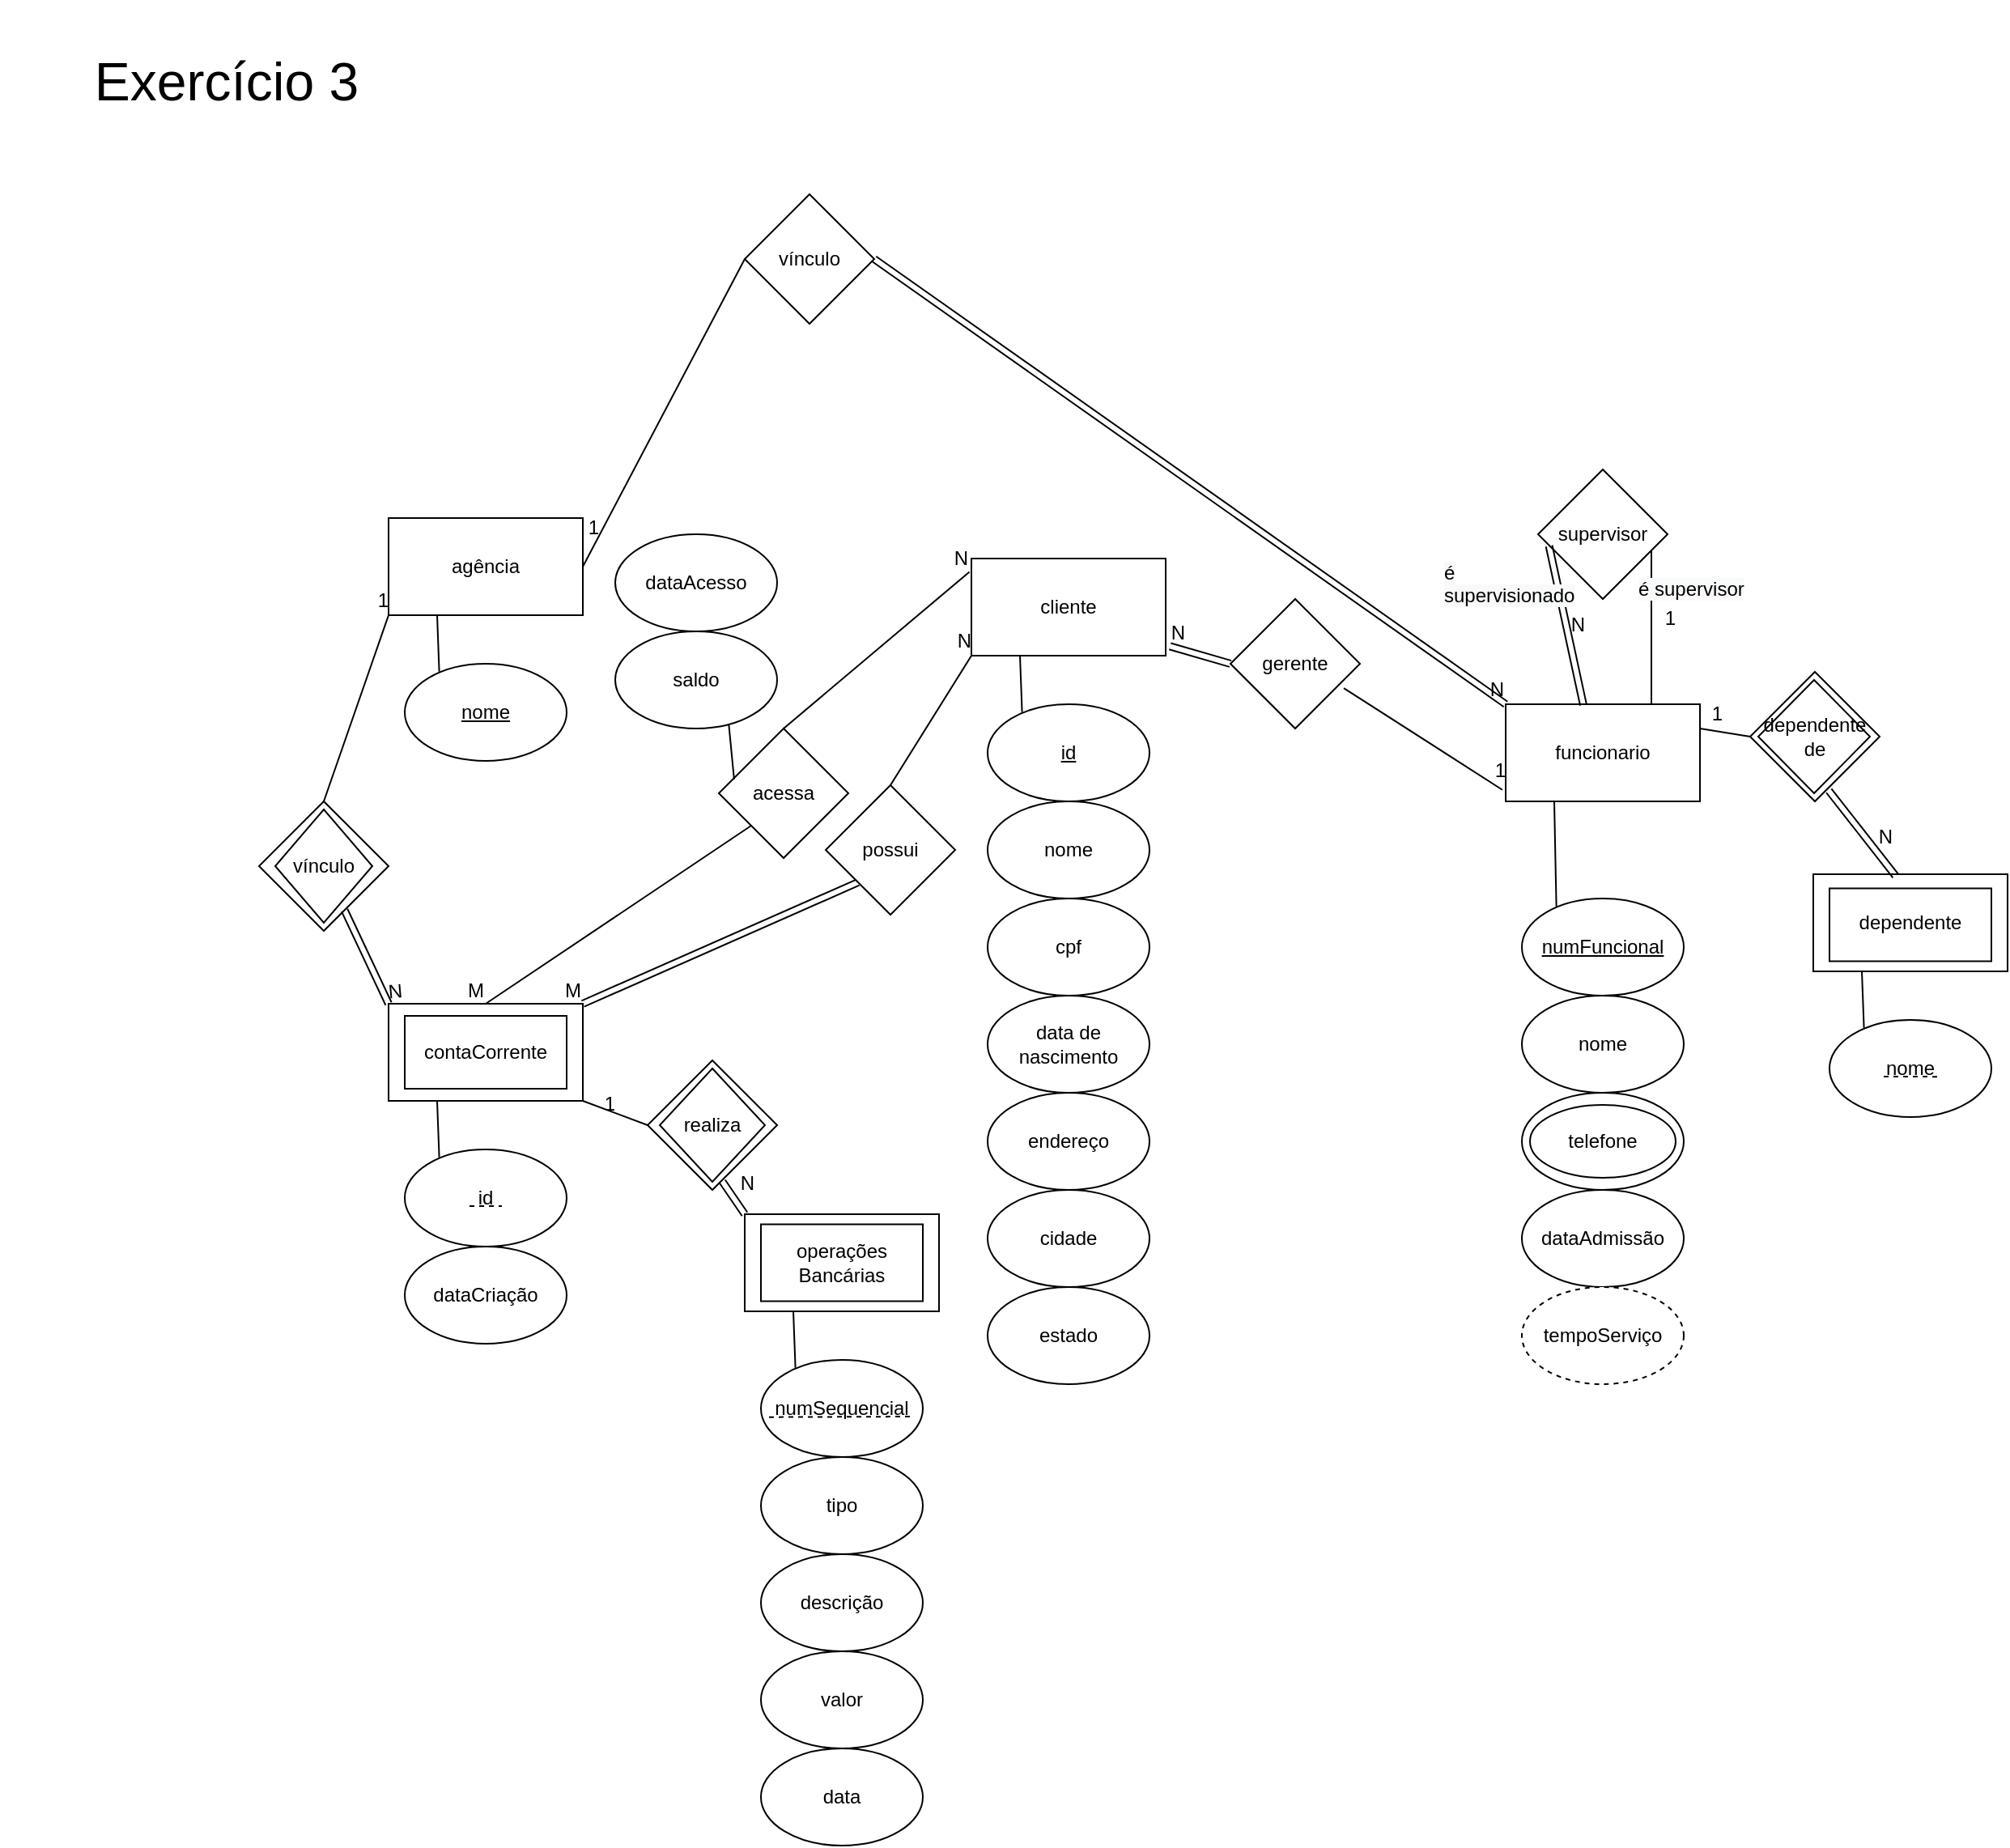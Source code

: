 <mxfile version="20.3.0" type="device"><diagram id="atXdD8xzizW5C4YoW50r" name="Página-1"><mxGraphModel dx="2076" dy="1282" grid="1" gridSize="10" guides="1" tooltips="1" connect="1" arrows="1" fold="1" page="1" pageScale="1" pageWidth="1400" pageHeight="1281" math="0" shadow="0"><root><mxCell id="0"/><mxCell id="1" parent="0"/><mxCell id="JcP1aYucruWxPnqiZmab-1" value="Exercício 3" style="text;html=1;strokeColor=none;fillColor=none;align=center;verticalAlign=middle;whiteSpace=wrap;rounded=0;fontSize=33;" vertex="1" parent="1"><mxGeometry x="30" y="30" width="280" height="100" as="geometry"/></mxCell><mxCell id="JcP1aYucruWxPnqiZmab-2" value="agência" style="rounded=0;whiteSpace=wrap;html=1;" vertex="1" parent="1"><mxGeometry x="270" y="350" width="120" height="60" as="geometry"/></mxCell><mxCell id="JcP1aYucruWxPnqiZmab-4" value="&lt;u&gt;nome&lt;/u&gt;" style="ellipse;whiteSpace=wrap;html=1;" vertex="1" parent="1"><mxGeometry x="280" y="440" width="100" height="60" as="geometry"/></mxCell><mxCell id="JcP1aYucruWxPnqiZmab-5" value="" style="endArrow=none;html=1;rounded=0;entryX=0.25;entryY=1;entryDx=0;entryDy=0;exitX=0.213;exitY=0.081;exitDx=0;exitDy=0;exitPerimeter=0;" edge="1" parent="1" source="JcP1aYucruWxPnqiZmab-4" target="JcP1aYucruWxPnqiZmab-2"><mxGeometry width="50" height="50" relative="1" as="geometry"><mxPoint x="280" y="600" as="sourcePoint"/><mxPoint x="330" y="550" as="targetPoint"/></mxGeometry></mxCell><mxCell id="JcP1aYucruWxPnqiZmab-6" value="cliente" style="rounded=0;whiteSpace=wrap;html=1;" vertex="1" parent="1"><mxGeometry x="630" y="375" width="120" height="60" as="geometry"/></mxCell><mxCell id="JcP1aYucruWxPnqiZmab-7" value="&lt;u&gt;id&lt;/u&gt;" style="ellipse;whiteSpace=wrap;html=1;" vertex="1" parent="1"><mxGeometry x="640" y="465" width="100" height="60" as="geometry"/></mxCell><mxCell id="JcP1aYucruWxPnqiZmab-8" value="" style="endArrow=none;html=1;rounded=0;entryX=0.25;entryY=1;entryDx=0;entryDy=0;exitX=0.213;exitY=0.081;exitDx=0;exitDy=0;exitPerimeter=0;" edge="1" parent="1" source="JcP1aYucruWxPnqiZmab-7" target="JcP1aYucruWxPnqiZmab-6"><mxGeometry width="50" height="50" relative="1" as="geometry"><mxPoint x="640" y="625" as="sourcePoint"/><mxPoint x="690" y="575" as="targetPoint"/></mxGeometry></mxCell><mxCell id="JcP1aYucruWxPnqiZmab-9" value="nome" style="ellipse;whiteSpace=wrap;html=1;" vertex="1" parent="1"><mxGeometry x="640" y="525" width="100" height="60" as="geometry"/></mxCell><mxCell id="JcP1aYucruWxPnqiZmab-10" value="cpf" style="ellipse;whiteSpace=wrap;html=1;" vertex="1" parent="1"><mxGeometry x="640" y="585" width="100" height="60" as="geometry"/></mxCell><mxCell id="JcP1aYucruWxPnqiZmab-11" value="data de nascimento" style="ellipse;whiteSpace=wrap;html=1;" vertex="1" parent="1"><mxGeometry x="640" y="645" width="100" height="60" as="geometry"/></mxCell><mxCell id="JcP1aYucruWxPnqiZmab-12" value="endereço" style="ellipse;whiteSpace=wrap;html=1;" vertex="1" parent="1"><mxGeometry x="640" y="705" width="100" height="60" as="geometry"/></mxCell><mxCell id="JcP1aYucruWxPnqiZmab-13" value="cidade" style="ellipse;whiteSpace=wrap;html=1;" vertex="1" parent="1"><mxGeometry x="640" y="765" width="100" height="60" as="geometry"/></mxCell><mxCell id="JcP1aYucruWxPnqiZmab-14" value="estado" style="ellipse;whiteSpace=wrap;html=1;" vertex="1" parent="1"><mxGeometry x="640" y="825" width="100" height="60" as="geometry"/></mxCell><mxCell id="JcP1aYucruWxPnqiZmab-15" value="funcionario" style="rounded=0;whiteSpace=wrap;html=1;" vertex="1" parent="1"><mxGeometry x="960" y="465" width="120" height="60" as="geometry"/></mxCell><mxCell id="JcP1aYucruWxPnqiZmab-16" value="&lt;u&gt;numFuncional&lt;/u&gt;" style="ellipse;whiteSpace=wrap;html=1;" vertex="1" parent="1"><mxGeometry x="970" y="585" width="100" height="60" as="geometry"/></mxCell><mxCell id="JcP1aYucruWxPnqiZmab-17" value="" style="endArrow=none;html=1;rounded=0;entryX=0.25;entryY=1;entryDx=0;entryDy=0;exitX=0.213;exitY=0.081;exitDx=0;exitDy=0;exitPerimeter=0;" edge="1" parent="1" source="JcP1aYucruWxPnqiZmab-16" target="JcP1aYucruWxPnqiZmab-15"><mxGeometry width="50" height="50" relative="1" as="geometry"><mxPoint x="900" y="730" as="sourcePoint"/><mxPoint x="950" y="680" as="targetPoint"/></mxGeometry></mxCell><mxCell id="JcP1aYucruWxPnqiZmab-19" value="nome" style="ellipse;whiteSpace=wrap;html=1;" vertex="1" parent="1"><mxGeometry x="970" y="645" width="100" height="60" as="geometry"/></mxCell><mxCell id="JcP1aYucruWxPnqiZmab-20" value="telefone" style="ellipse;whiteSpace=wrap;html=1;shadow=0;" vertex="1" parent="1"><mxGeometry x="970" y="705" width="100" height="60" as="geometry"/></mxCell><mxCell id="JcP1aYucruWxPnqiZmab-21" value="dependente" style="rounded=0;whiteSpace=wrap;html=1;" vertex="1" parent="1"><mxGeometry x="1150" y="570" width="120" height="60" as="geometry"/></mxCell><mxCell id="JcP1aYucruWxPnqiZmab-22" value="&lt;span&gt;nome&lt;/span&gt;" style="ellipse;whiteSpace=wrap;html=1;fontStyle=0" vertex="1" parent="1"><mxGeometry x="1160" y="660" width="100" height="60" as="geometry"/></mxCell><mxCell id="JcP1aYucruWxPnqiZmab-23" value="" style="endArrow=none;html=1;rounded=0;entryX=0.25;entryY=1;entryDx=0;entryDy=0;exitX=0.213;exitY=0.081;exitDx=0;exitDy=0;exitPerimeter=0;" edge="1" parent="1" source="JcP1aYucruWxPnqiZmab-22" target="JcP1aYucruWxPnqiZmab-21"><mxGeometry width="50" height="50" relative="1" as="geometry"><mxPoint x="1160" y="820" as="sourcePoint"/><mxPoint x="1210" y="770" as="targetPoint"/></mxGeometry></mxCell><mxCell id="JcP1aYucruWxPnqiZmab-25" value="" style="endArrow=none;dashed=1;html=1;rounded=0;" edge="1" parent="1"><mxGeometry width="50" height="50" relative="1" as="geometry"><mxPoint x="1193.5" y="695" as="sourcePoint"/><mxPoint x="1226.5" y="695.07" as="targetPoint"/></mxGeometry></mxCell><mxCell id="JcP1aYucruWxPnqiZmab-26" value="dataAdmissão" style="ellipse;whiteSpace=wrap;html=1;" vertex="1" parent="1"><mxGeometry x="970" y="765" width="100" height="60" as="geometry"/></mxCell><mxCell id="JcP1aYucruWxPnqiZmab-27" value="tempoServiço" style="ellipse;whiteSpace=wrap;html=1;dashed=1;" vertex="1" parent="1"><mxGeometry x="970" y="825" width="100" height="60" as="geometry"/></mxCell><mxCell id="JcP1aYucruWxPnqiZmab-28" value="contaCorrente" style="rounded=0;whiteSpace=wrap;html=1;" vertex="1" parent="1"><mxGeometry x="270" y="650" width="120" height="60" as="geometry"/></mxCell><mxCell id="JcP1aYucruWxPnqiZmab-29" value="&lt;span&gt;id&lt;/span&gt;" style="ellipse;whiteSpace=wrap;html=1;fontStyle=0" vertex="1" parent="1"><mxGeometry x="280" y="740" width="100" height="60" as="geometry"/></mxCell><mxCell id="JcP1aYucruWxPnqiZmab-30" value="" style="endArrow=none;html=1;rounded=0;entryX=0.25;entryY=1;entryDx=0;entryDy=0;exitX=0.213;exitY=0.081;exitDx=0;exitDy=0;exitPerimeter=0;" edge="1" parent="1" source="JcP1aYucruWxPnqiZmab-29" target="JcP1aYucruWxPnqiZmab-28"><mxGeometry width="50" height="50" relative="1" as="geometry"><mxPoint x="280" y="900" as="sourcePoint"/><mxPoint x="330" y="850" as="targetPoint"/></mxGeometry></mxCell><mxCell id="JcP1aYucruWxPnqiZmab-31" value="" style="endArrow=none;dashed=1;html=1;rounded=0;" edge="1" parent="1"><mxGeometry width="50" height="50" relative="1" as="geometry"><mxPoint x="320" y="775" as="sourcePoint"/><mxPoint x="340" y="775" as="targetPoint"/></mxGeometry></mxCell><mxCell id="JcP1aYucruWxPnqiZmab-32" value="&lt;span&gt;dataCriação&lt;/span&gt;" style="ellipse;whiteSpace=wrap;html=1;fontStyle=0" vertex="1" parent="1"><mxGeometry x="280" y="800" width="100" height="60" as="geometry"/></mxCell><mxCell id="JcP1aYucruWxPnqiZmab-44" value="" style="rounded=0;whiteSpace=wrap;html=1;fillColor=none;" vertex="1" parent="1"><mxGeometry x="1160" y="578.75" width="100" height="45" as="geometry"/></mxCell><mxCell id="JcP1aYucruWxPnqiZmab-45" value="" style="rounded=0;whiteSpace=wrap;html=1;fillColor=none;" vertex="1" parent="1"><mxGeometry x="280" y="657.5" width="100" height="45" as="geometry"/></mxCell><mxCell id="JcP1aYucruWxPnqiZmab-46" value="" style="endArrow=none;html=1;rounded=0;entryX=1;entryY=0;entryDx=0;entryDy=0;exitX=0;exitY=1;exitDx=0;exitDy=0;shape=link;" edge="1" parent="1" source="JcP1aYucruWxPnqiZmab-49" target="JcP1aYucruWxPnqiZmab-28"><mxGeometry relative="1" as="geometry"><mxPoint x="430" y="560" as="sourcePoint"/><mxPoint x="400" y="640" as="targetPoint"/><Array as="points"/></mxGeometry></mxCell><mxCell id="JcP1aYucruWxPnqiZmab-47" value="M" style="resizable=0;html=1;align=right;verticalAlign=bottom;" connectable="0" vertex="1" parent="JcP1aYucruWxPnqiZmab-46"><mxGeometry x="1" relative="1" as="geometry"/></mxCell><mxCell id="JcP1aYucruWxPnqiZmab-49" value="possui" style="rhombus;whiteSpace=wrap;html=1;" vertex="1" parent="1"><mxGeometry x="540" y="515" width="80" height="80" as="geometry"/></mxCell><mxCell id="JcP1aYucruWxPnqiZmab-50" value="" style="endArrow=none;html=1;rounded=0;entryX=0;entryY=1;entryDx=0;entryDy=0;exitX=0.5;exitY=0;exitDx=0;exitDy=0;" edge="1" parent="1" source="JcP1aYucruWxPnqiZmab-49" target="JcP1aYucruWxPnqiZmab-6"><mxGeometry relative="1" as="geometry"><mxPoint x="440" y="570" as="sourcePoint"/><mxPoint x="400" y="660" as="targetPoint"/><Array as="points"/></mxGeometry></mxCell><mxCell id="JcP1aYucruWxPnqiZmab-51" value="N" style="resizable=0;html=1;align=right;verticalAlign=bottom;" connectable="0" vertex="1" parent="JcP1aYucruWxPnqiZmab-50"><mxGeometry x="1" relative="1" as="geometry"/></mxCell><mxCell id="JcP1aYucruWxPnqiZmab-52" value="gerente" style="rhombus;whiteSpace=wrap;html=1;" vertex="1" parent="1"><mxGeometry x="790" y="400" width="80" height="80" as="geometry"/></mxCell><mxCell id="JcP1aYucruWxPnqiZmab-53" value="" style="endArrow=none;html=1;rounded=0;entryX=-0.017;entryY=0.881;entryDx=0;entryDy=0;exitX=0.875;exitY=0.688;exitDx=0;exitDy=0;exitPerimeter=0;entryPerimeter=0;" edge="1" parent="1" source="JcP1aYucruWxPnqiZmab-52" target="JcP1aYucruWxPnqiZmab-15"><mxGeometry relative="1" as="geometry"><mxPoint x="940" y="425" as="sourcePoint"/><mxPoint x="710" y="430" as="targetPoint"/><Array as="points"/></mxGeometry></mxCell><mxCell id="JcP1aYucruWxPnqiZmab-54" value="1" style="resizable=0;html=1;align=right;verticalAlign=bottom;" connectable="0" vertex="1" parent="JcP1aYucruWxPnqiZmab-53"><mxGeometry x="1" relative="1" as="geometry"><mxPoint x="2" y="-3" as="offset"/></mxGeometry></mxCell><mxCell id="JcP1aYucruWxPnqiZmab-55" value="" style="endArrow=none;html=1;rounded=0;entryX=1.022;entryY=0.903;entryDx=0;entryDy=0;exitX=0;exitY=0.5;exitDx=0;exitDy=0;entryPerimeter=0;shape=link;" edge="1" parent="1" source="JcP1aYucruWxPnqiZmab-52" target="JcP1aYucruWxPnqiZmab-6"><mxGeometry relative="1" as="geometry"><mxPoint x="880.0" y="450" as="sourcePoint"/><mxPoint x="900.0" y="490" as="targetPoint"/><Array as="points"/></mxGeometry></mxCell><mxCell id="JcP1aYucruWxPnqiZmab-56" value="N" style="resizable=0;html=1;align=right;verticalAlign=bottom;" connectable="0" vertex="1" parent="JcP1aYucruWxPnqiZmab-55"><mxGeometry x="1" relative="1" as="geometry"><mxPoint x="10" as="offset"/></mxGeometry></mxCell><mxCell id="JcP1aYucruWxPnqiZmab-57" value="supervisor" style="rhombus;whiteSpace=wrap;html=1;" vertex="1" parent="1"><mxGeometry x="980" y="320" width="80" height="80" as="geometry"/></mxCell><mxCell id="JcP1aYucruWxPnqiZmab-58" value="" style="endArrow=none;html=1;rounded=0;entryX=0.4;entryY=0.008;entryDx=0;entryDy=0;entryPerimeter=0;shape=link;exitX=0.085;exitY=0.59;exitDx=0;exitDy=0;exitPerimeter=0;" edge="1" parent="1" source="JcP1aYucruWxPnqiZmab-57" target="JcP1aYucruWxPnqiZmab-15"><mxGeometry relative="1" as="geometry"><mxPoint x="980" y="360" as="sourcePoint"/><mxPoint x="970" y="475" as="targetPoint"/><Array as="points"/></mxGeometry></mxCell><mxCell id="JcP1aYucruWxPnqiZmab-59" value="N" style="resizable=0;html=1;align=right;verticalAlign=bottom;" connectable="0" vertex="1" parent="JcP1aYucruWxPnqiZmab-58"><mxGeometry x="1" relative="1" as="geometry"><mxPoint x="2" y="-41" as="offset"/></mxGeometry></mxCell><mxCell id="JcP1aYucruWxPnqiZmab-60" value="" style="endArrow=none;html=1;rounded=0;entryX=0.75;entryY=0;entryDx=0;entryDy=0;exitX=0.875;exitY=0.625;exitDx=0;exitDy=0;exitPerimeter=0;" edge="1" parent="1" source="JcP1aYucruWxPnqiZmab-57" target="JcP1aYucruWxPnqiZmab-15"><mxGeometry relative="1" as="geometry"><mxPoint x="1060" y="360" as="sourcePoint"/><mxPoint x="1018.0" y="475.48" as="targetPoint"/><Array as="points"/></mxGeometry></mxCell><mxCell id="JcP1aYucruWxPnqiZmab-61" value="1" style="resizable=0;html=1;align=right;verticalAlign=bottom;" connectable="0" vertex="1" parent="JcP1aYucruWxPnqiZmab-60"><mxGeometry x="1" relative="1" as="geometry"><mxPoint x="15" y="-45" as="offset"/></mxGeometry></mxCell><mxCell id="JcP1aYucruWxPnqiZmab-63" value="&lt;span style=&quot;color: rgb(0, 0, 0); font-family: Helvetica; font-size: 12px; font-style: normal; font-variant-ligatures: normal; font-variant-caps: normal; font-weight: 400; letter-spacing: normal; orphans: 2; text-align: center; text-indent: 0px; text-transform: none; widows: 2; word-spacing: 0px; -webkit-text-stroke-width: 0px; background-color: rgb(248, 249, 250); text-decoration-thickness: initial; text-decoration-style: initial; text-decoration-color: initial; float: none; display: inline !important;&quot;&gt;é supervisor&lt;/span&gt;" style="text;whiteSpace=wrap;html=1;" vertex="1" parent="1"><mxGeometry x="1040" y="380" width="90" height="20" as="geometry"/></mxCell><mxCell id="JcP1aYucruWxPnqiZmab-64" value="&lt;span style=&quot;color: rgb(0, 0, 0); font-family: Helvetica; font-size: 12px; font-style: normal; font-variant-ligatures: normal; font-variant-caps: normal; font-weight: 400; letter-spacing: normal; orphans: 2; text-align: center; text-indent: 0px; text-transform: none; widows: 2; word-spacing: 0px; -webkit-text-stroke-width: 0px; background-color: rgb(248, 249, 250); text-decoration-thickness: initial; text-decoration-style: initial; text-decoration-color: initial; float: none; display: inline !important;&quot;&gt;é supervisionado&lt;/span&gt;" style="text;whiteSpace=wrap;html=1;" vertex="1" parent="1"><mxGeometry x="920" y="370" width="90" height="40" as="geometry"/></mxCell><mxCell id="JcP1aYucruWxPnqiZmab-65" value="vínculo" style="rhombus;whiteSpace=wrap;html=1;" vertex="1" parent="1"><mxGeometry x="490" y="150" width="80" height="80" as="geometry"/></mxCell><mxCell id="JcP1aYucruWxPnqiZmab-66" value="" style="endArrow=none;html=1;rounded=0;entryX=1;entryY=0.5;entryDx=0;entryDy=0;exitX=0;exitY=0.5;exitDx=0;exitDy=0;" edge="1" parent="1" source="JcP1aYucruWxPnqiZmab-65" target="JcP1aYucruWxPnqiZmab-2"><mxGeometry relative="1" as="geometry"><mxPoint x="440.0" y="490" as="sourcePoint"/><mxPoint x="490.0" y="420" as="targetPoint"/><Array as="points"/></mxGeometry></mxCell><mxCell id="JcP1aYucruWxPnqiZmab-67" value="1" style="resizable=0;html=1;align=right;verticalAlign=bottom;" connectable="0" vertex="1" parent="JcP1aYucruWxPnqiZmab-66"><mxGeometry x="1" relative="1" as="geometry"><mxPoint x="10" y="-15" as="offset"/></mxGeometry></mxCell><mxCell id="JcP1aYucruWxPnqiZmab-68" value="" style="endArrow=none;html=1;rounded=0;exitX=1;exitY=0.5;exitDx=0;exitDy=0;entryX=0;entryY=0;entryDx=0;entryDy=0;shape=link;" edge="1" parent="1" source="JcP1aYucruWxPnqiZmab-65" target="JcP1aYucruWxPnqiZmab-15"><mxGeometry relative="1" as="geometry"><mxPoint x="500.0" y="200" as="sourcePoint"/><mxPoint x="720" y="280" as="targetPoint"/><Array as="points"/></mxGeometry></mxCell><mxCell id="JcP1aYucruWxPnqiZmab-69" value="N" style="resizable=0;html=1;align=right;verticalAlign=bottom;" connectable="0" vertex="1" parent="JcP1aYucruWxPnqiZmab-68"><mxGeometry x="1" relative="1" as="geometry"/></mxCell><mxCell id="JcP1aYucruWxPnqiZmab-70" value="vínculo" style="rhombus;whiteSpace=wrap;html=1;" vertex="1" parent="1"><mxGeometry x="190" y="525" width="80" height="80" as="geometry"/></mxCell><mxCell id="JcP1aYucruWxPnqiZmab-71" value="" style="shape=link;html=1;rounded=0;entryX=0;entryY=0;entryDx=0;entryDy=0;" edge="1" parent="1" source="JcP1aYucruWxPnqiZmab-70" target="JcP1aYucruWxPnqiZmab-28"><mxGeometry relative="1" as="geometry"><mxPoint x="240" y="460" as="sourcePoint"/><mxPoint x="180" y="490" as="targetPoint"/></mxGeometry></mxCell><mxCell id="JcP1aYucruWxPnqiZmab-72" value="N" style="resizable=0;html=1;align=right;verticalAlign=bottom;rotation=-5;" connectable="0" vertex="1" parent="JcP1aYucruWxPnqiZmab-71"><mxGeometry x="1" relative="1" as="geometry"><mxPoint x="10" as="offset"/></mxGeometry></mxCell><mxCell id="JcP1aYucruWxPnqiZmab-73" value="" style="endArrow=none;html=1;rounded=0;entryX=0;entryY=1;entryDx=0;entryDy=0;exitX=0.5;exitY=0;exitDx=0;exitDy=0;" edge="1" parent="1" source="JcP1aYucruWxPnqiZmab-70" target="JcP1aYucruWxPnqiZmab-2"><mxGeometry relative="1" as="geometry"><mxPoint x="440.0" y="490" as="sourcePoint"/><mxPoint x="490.0" y="420" as="targetPoint"/><Array as="points"/></mxGeometry></mxCell><mxCell id="JcP1aYucruWxPnqiZmab-74" value="1" style="resizable=0;html=1;align=right;verticalAlign=bottom;" connectable="0" vertex="1" parent="JcP1aYucruWxPnqiZmab-73"><mxGeometry x="1" relative="1" as="geometry"/></mxCell><mxCell id="JcP1aYucruWxPnqiZmab-75" value="" style="endArrow=none;html=1;rounded=0;entryX=0.5;entryY=0;entryDx=0;entryDy=0;exitX=0;exitY=1;exitDx=0;exitDy=0;" edge="1" parent="1" source="JcP1aYucruWxPnqiZmab-77" target="JcP1aYucruWxPnqiZmab-28"><mxGeometry relative="1" as="geometry"><mxPoint x="364" y="525" as="sourcePoint"/><mxPoint x="324" y="615" as="targetPoint"/><Array as="points"/></mxGeometry></mxCell><mxCell id="JcP1aYucruWxPnqiZmab-76" value="M" style="resizable=0;html=1;align=right;verticalAlign=bottom;" connectable="0" vertex="1" parent="JcP1aYucruWxPnqiZmab-75"><mxGeometry x="1" relative="1" as="geometry"/></mxCell><mxCell id="JcP1aYucruWxPnqiZmab-77" value="acessa" style="rhombus;whiteSpace=wrap;html=1;" vertex="1" parent="1"><mxGeometry x="474" y="480" width="80" height="80" as="geometry"/></mxCell><mxCell id="JcP1aYucruWxPnqiZmab-78" value="" style="endArrow=none;html=1;rounded=0;entryX=-0.01;entryY=0.137;entryDx=0;entryDy=0;exitX=0.5;exitY=0;exitDx=0;exitDy=0;entryPerimeter=0;" edge="1" parent="1" source="JcP1aYucruWxPnqiZmab-77" target="JcP1aYucruWxPnqiZmab-6"><mxGeometry relative="1" as="geometry"><mxPoint x="374" y="535" as="sourcePoint"/><mxPoint x="564" y="400" as="targetPoint"/><Array as="points"/></mxGeometry></mxCell><mxCell id="JcP1aYucruWxPnqiZmab-79" value="N" style="resizable=0;html=1;align=right;verticalAlign=bottom;" connectable="0" vertex="1" parent="JcP1aYucruWxPnqiZmab-78"><mxGeometry x="1" relative="1" as="geometry"/></mxCell><mxCell id="JcP1aYucruWxPnqiZmab-81" value="saldo" style="ellipse;whiteSpace=wrap;html=1;" vertex="1" parent="1"><mxGeometry x="410" y="420" width="100" height="60" as="geometry"/></mxCell><mxCell id="JcP1aYucruWxPnqiZmab-82" value="dataAcesso" style="ellipse;whiteSpace=wrap;html=1;" vertex="1" parent="1"><mxGeometry x="410" y="360" width="100" height="60" as="geometry"/></mxCell><mxCell id="JcP1aYucruWxPnqiZmab-83" value="" style="endArrow=none;html=1;rounded=0;entryX=0.702;entryY=0.966;entryDx=0;entryDy=0;exitX=0.118;exitY=0.391;exitDx=0;exitDy=0;exitPerimeter=0;entryPerimeter=0;" edge="1" parent="1" source="JcP1aYucruWxPnqiZmab-77" target="JcP1aYucruWxPnqiZmab-81"><mxGeometry width="50" height="50" relative="1" as="geometry"><mxPoint x="481.3" y="512.43" as="sourcePoint"/><mxPoint x="480" y="477.57" as="targetPoint"/></mxGeometry></mxCell><mxCell id="JcP1aYucruWxPnqiZmab-84" value="operações&lt;br&gt;Bancárias" style="rounded=0;whiteSpace=wrap;html=1;" vertex="1" parent="1"><mxGeometry x="490" y="780" width="120" height="60" as="geometry"/></mxCell><mxCell id="JcP1aYucruWxPnqiZmab-85" value="" style="endArrow=none;html=1;rounded=0;entryX=0.25;entryY=1;entryDx=0;entryDy=0;exitX=0.213;exitY=0.081;exitDx=0;exitDy=0;exitPerimeter=0;" edge="1" parent="1" target="JcP1aYucruWxPnqiZmab-84"><mxGeometry width="50" height="50" relative="1" as="geometry"><mxPoint x="521.3" y="874.86" as="sourcePoint"/><mxPoint x="550" y="980" as="targetPoint"/></mxGeometry></mxCell><mxCell id="JcP1aYucruWxPnqiZmab-86" value="tipo" style="ellipse;whiteSpace=wrap;html=1;" vertex="1" parent="1"><mxGeometry x="500" y="930" width="100" height="60" as="geometry"/></mxCell><mxCell id="JcP1aYucruWxPnqiZmab-87" value="descrição" style="ellipse;whiteSpace=wrap;html=1;" vertex="1" parent="1"><mxGeometry x="500" y="990" width="100" height="60" as="geometry"/></mxCell><mxCell id="JcP1aYucruWxPnqiZmab-88" value="valor" style="ellipse;whiteSpace=wrap;html=1;" vertex="1" parent="1"><mxGeometry x="500" y="1050" width="100" height="60" as="geometry"/></mxCell><mxCell id="JcP1aYucruWxPnqiZmab-89" value="data" style="ellipse;whiteSpace=wrap;html=1;" vertex="1" parent="1"><mxGeometry x="500" y="1110" width="100" height="60" as="geometry"/></mxCell><mxCell id="JcP1aYucruWxPnqiZmab-90" value="numSequencial" style="ellipse;whiteSpace=wrap;html=1;" vertex="1" parent="1"><mxGeometry x="500" y="870" width="100" height="60" as="geometry"/></mxCell><mxCell id="JcP1aYucruWxPnqiZmab-91" value="" style="endArrow=none;dashed=1;html=1;rounded=0;" edge="1" parent="1"><mxGeometry width="50" height="50" relative="1" as="geometry"><mxPoint x="505" y="905.34" as="sourcePoint"/><mxPoint x="595" y="905" as="targetPoint"/></mxGeometry></mxCell><mxCell id="JcP1aYucruWxPnqiZmab-92" value="" style="rounded=0;whiteSpace=wrap;html=1;fillColor=none;" vertex="1" parent="1"><mxGeometry x="500" y="786.25" width="100" height="47.5" as="geometry"/></mxCell><mxCell id="JcP1aYucruWxPnqiZmab-93" value="realiza" style="rhombus;whiteSpace=wrap;html=1;" vertex="1" parent="1"><mxGeometry x="430" y="685" width="80" height="80" as="geometry"/></mxCell><mxCell id="JcP1aYucruWxPnqiZmab-94" value="" style="endArrow=none;html=1;rounded=0;entryX=1;entryY=1;entryDx=0;entryDy=0;exitX=0;exitY=0.5;exitDx=0;exitDy=0;" edge="1" parent="1" source="JcP1aYucruWxPnqiZmab-93" target="JcP1aYucruWxPnqiZmab-28"><mxGeometry relative="1" as="geometry"><mxPoint x="504" y="550.0" as="sourcePoint"/><mxPoint x="340" y="660" as="targetPoint"/><Array as="points"/></mxGeometry></mxCell><mxCell id="JcP1aYucruWxPnqiZmab-95" value="1" style="resizable=0;html=1;align=right;verticalAlign=bottom;" connectable="0" vertex="1" parent="JcP1aYucruWxPnqiZmab-94"><mxGeometry x="1" relative="1" as="geometry"><mxPoint x="20" y="10" as="offset"/></mxGeometry></mxCell><mxCell id="JcP1aYucruWxPnqiZmab-96" value="" style="endArrow=none;html=1;rounded=0;entryX=0.578;entryY=0.936;entryDx=0;entryDy=0;exitX=0;exitY=0.5;exitDx=0;exitDy=0;entryPerimeter=0;shape=link;" edge="1" parent="1" target="JcP1aYucruWxPnqiZmab-93"><mxGeometry relative="1" as="geometry"><mxPoint x="490" y="780" as="sourcePoint"/><mxPoint x="450" y="765" as="targetPoint"/><Array as="points"/></mxGeometry></mxCell><mxCell id="JcP1aYucruWxPnqiZmab-97" value="N" style="resizable=0;html=1;align=right;verticalAlign=bottom;" connectable="0" vertex="1" parent="JcP1aYucruWxPnqiZmab-96"><mxGeometry x="1" relative="1" as="geometry"><mxPoint x="20" y="10" as="offset"/></mxGeometry></mxCell><mxCell id="JcP1aYucruWxPnqiZmab-98" value="" style="rhombus;whiteSpace=wrap;html=1;fillColor=none;" vertex="1" parent="1"><mxGeometry x="437.5" y="690" width="65" height="70" as="geometry"/></mxCell><mxCell id="JcP1aYucruWxPnqiZmab-99" value="" style="rhombus;whiteSpace=wrap;html=1;fillColor=none;" vertex="1" parent="1"><mxGeometry x="200" y="530" width="60" height="70" as="geometry"/></mxCell><mxCell id="JcP1aYucruWxPnqiZmab-100" value="" style="ellipse;whiteSpace=wrap;html=1;shadow=0;fillColor=none;" vertex="1" parent="1"><mxGeometry x="975" y="712.5" width="90" height="45" as="geometry"/></mxCell><mxCell id="JcP1aYucruWxPnqiZmab-101" value="dependente&lt;br&gt;de" style="rhombus;whiteSpace=wrap;html=1;" vertex="1" parent="1"><mxGeometry x="1111" y="445" width="80" height="80" as="geometry"/></mxCell><mxCell id="JcP1aYucruWxPnqiZmab-102" value="" style="rhombus;whiteSpace=wrap;html=1;fillColor=none;" vertex="1" parent="1"><mxGeometry x="1116" y="450" width="69" height="70" as="geometry"/></mxCell><mxCell id="JcP1aYucruWxPnqiZmab-103" value="" style="endArrow=none;html=1;rounded=0;entryX=1;entryY=0.25;entryDx=0;entryDy=0;exitX=0;exitY=0.5;exitDx=0;exitDy=0;" edge="1" parent="1" source="JcP1aYucruWxPnqiZmab-101" target="JcP1aYucruWxPnqiZmab-15"><mxGeometry relative="1" as="geometry"><mxPoint x="1060" y="380" as="sourcePoint"/><mxPoint x="1060" y="475" as="targetPoint"/><Array as="points"/></mxGeometry></mxCell><mxCell id="JcP1aYucruWxPnqiZmab-104" value="1" style="resizable=0;html=1;align=right;verticalAlign=bottom;" connectable="0" vertex="1" parent="JcP1aYucruWxPnqiZmab-103"><mxGeometry x="1" relative="1" as="geometry"><mxPoint x="15" as="offset"/></mxGeometry></mxCell><mxCell id="JcP1aYucruWxPnqiZmab-105" value="" style="endArrow=none;html=1;rounded=0;entryX=0.632;entryY=0.977;entryDx=0;entryDy=0;exitX=0.423;exitY=0.016;exitDx=0;exitDy=0;exitPerimeter=0;entryPerimeter=0;shape=link;" edge="1" parent="1" source="JcP1aYucruWxPnqiZmab-21" target="JcP1aYucruWxPnqiZmab-102"><mxGeometry relative="1" as="geometry"><mxPoint x="1121" y="495" as="sourcePoint"/><mxPoint x="1090" y="490" as="targetPoint"/><Array as="points"/></mxGeometry></mxCell><mxCell id="JcP1aYucruWxPnqiZmab-106" value="N" style="resizable=0;html=1;align=right;verticalAlign=bottom;" connectable="0" vertex="1" parent="JcP1aYucruWxPnqiZmab-105"><mxGeometry x="1" relative="1" as="geometry"><mxPoint x="40" y="37" as="offset"/></mxGeometry></mxCell></root></mxGraphModel></diagram></mxfile>